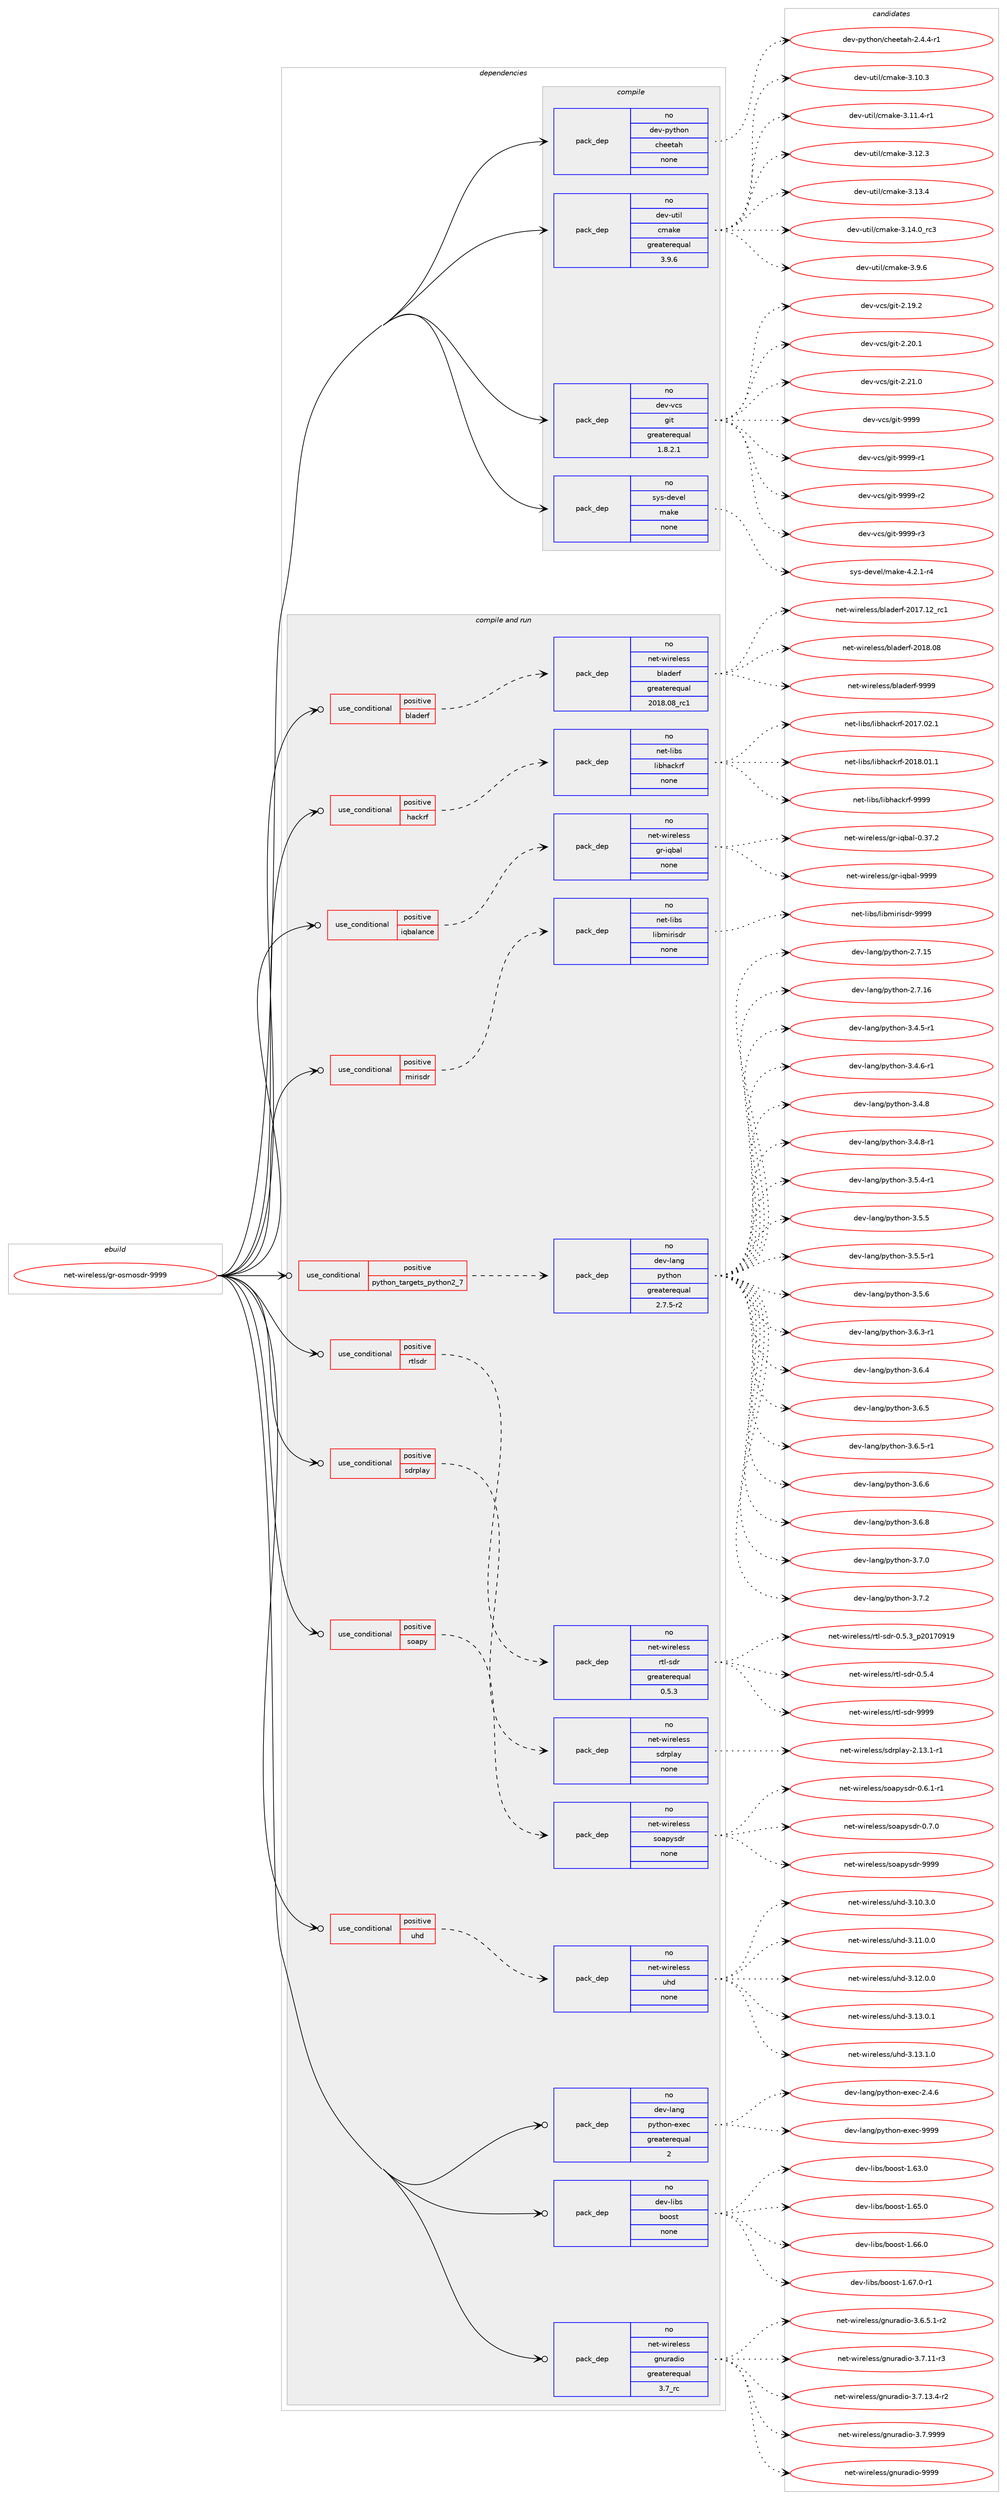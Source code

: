 digraph prolog {

# *************
# Graph options
# *************

newrank=true;
concentrate=true;
compound=true;
graph [rankdir=LR,fontname=Helvetica,fontsize=10,ranksep=1.5];#, ranksep=2.5, nodesep=0.2];
edge  [arrowhead=vee];
node  [fontname=Helvetica,fontsize=10];

# **********
# The ebuild
# **********

subgraph cluster_leftcol {
color=gray;
rank=same;
label=<<i>ebuild</i>>;
id [label="net-wireless/gr-osmosdr-9999", color=red, width=4, href="../net-wireless/gr-osmosdr-9999.svg"];
}

# ****************
# The dependencies
# ****************

subgraph cluster_midcol {
color=gray;
label=<<i>dependencies</i>>;
subgraph cluster_compile {
fillcolor="#eeeeee";
style=filled;
label=<<i>compile</i>>;
subgraph pack1201695 {
dependency1680537 [label=<<TABLE BORDER="0" CELLBORDER="1" CELLSPACING="0" CELLPADDING="4" WIDTH="220"><TR><TD ROWSPAN="6" CELLPADDING="30">pack_dep</TD></TR><TR><TD WIDTH="110">no</TD></TR><TR><TD>dev-python</TD></TR><TR><TD>cheetah</TD></TR><TR><TD>none</TD></TR><TR><TD></TD></TR></TABLE>>, shape=none, color=blue];
}
id:e -> dependency1680537:w [weight=20,style="solid",arrowhead="vee"];
subgraph pack1201696 {
dependency1680538 [label=<<TABLE BORDER="0" CELLBORDER="1" CELLSPACING="0" CELLPADDING="4" WIDTH="220"><TR><TD ROWSPAN="6" CELLPADDING="30">pack_dep</TD></TR><TR><TD WIDTH="110">no</TD></TR><TR><TD>dev-util</TD></TR><TR><TD>cmake</TD></TR><TR><TD>greaterequal</TD></TR><TR><TD>3.9.6</TD></TR></TABLE>>, shape=none, color=blue];
}
id:e -> dependency1680538:w [weight=20,style="solid",arrowhead="vee"];
subgraph pack1201697 {
dependency1680539 [label=<<TABLE BORDER="0" CELLBORDER="1" CELLSPACING="0" CELLPADDING="4" WIDTH="220"><TR><TD ROWSPAN="6" CELLPADDING="30">pack_dep</TD></TR><TR><TD WIDTH="110">no</TD></TR><TR><TD>dev-vcs</TD></TR><TR><TD>git</TD></TR><TR><TD>greaterequal</TD></TR><TR><TD>1.8.2.1</TD></TR></TABLE>>, shape=none, color=blue];
}
id:e -> dependency1680539:w [weight=20,style="solid",arrowhead="vee"];
subgraph pack1201698 {
dependency1680540 [label=<<TABLE BORDER="0" CELLBORDER="1" CELLSPACING="0" CELLPADDING="4" WIDTH="220"><TR><TD ROWSPAN="6" CELLPADDING="30">pack_dep</TD></TR><TR><TD WIDTH="110">no</TD></TR><TR><TD>sys-devel</TD></TR><TR><TD>make</TD></TR><TR><TD>none</TD></TR><TR><TD></TD></TR></TABLE>>, shape=none, color=blue];
}
id:e -> dependency1680540:w [weight=20,style="solid",arrowhead="vee"];
}
subgraph cluster_compileandrun {
fillcolor="#eeeeee";
style=filled;
label=<<i>compile and run</i>>;
subgraph cond451338 {
dependency1680541 [label=<<TABLE BORDER="0" CELLBORDER="1" CELLSPACING="0" CELLPADDING="4"><TR><TD ROWSPAN="3" CELLPADDING="10">use_conditional</TD></TR><TR><TD>positive</TD></TR><TR><TD>bladerf</TD></TR></TABLE>>, shape=none, color=red];
subgraph pack1201699 {
dependency1680542 [label=<<TABLE BORDER="0" CELLBORDER="1" CELLSPACING="0" CELLPADDING="4" WIDTH="220"><TR><TD ROWSPAN="6" CELLPADDING="30">pack_dep</TD></TR><TR><TD WIDTH="110">no</TD></TR><TR><TD>net-wireless</TD></TR><TR><TD>bladerf</TD></TR><TR><TD>greaterequal</TD></TR><TR><TD>2018.08_rc1</TD></TR></TABLE>>, shape=none, color=blue];
}
dependency1680541:e -> dependency1680542:w [weight=20,style="dashed",arrowhead="vee"];
}
id:e -> dependency1680541:w [weight=20,style="solid",arrowhead="odotvee"];
subgraph cond451339 {
dependency1680543 [label=<<TABLE BORDER="0" CELLBORDER="1" CELLSPACING="0" CELLPADDING="4"><TR><TD ROWSPAN="3" CELLPADDING="10">use_conditional</TD></TR><TR><TD>positive</TD></TR><TR><TD>hackrf</TD></TR></TABLE>>, shape=none, color=red];
subgraph pack1201700 {
dependency1680544 [label=<<TABLE BORDER="0" CELLBORDER="1" CELLSPACING="0" CELLPADDING="4" WIDTH="220"><TR><TD ROWSPAN="6" CELLPADDING="30">pack_dep</TD></TR><TR><TD WIDTH="110">no</TD></TR><TR><TD>net-libs</TD></TR><TR><TD>libhackrf</TD></TR><TR><TD>none</TD></TR><TR><TD></TD></TR></TABLE>>, shape=none, color=blue];
}
dependency1680543:e -> dependency1680544:w [weight=20,style="dashed",arrowhead="vee"];
}
id:e -> dependency1680543:w [weight=20,style="solid",arrowhead="odotvee"];
subgraph cond451340 {
dependency1680545 [label=<<TABLE BORDER="0" CELLBORDER="1" CELLSPACING="0" CELLPADDING="4"><TR><TD ROWSPAN="3" CELLPADDING="10">use_conditional</TD></TR><TR><TD>positive</TD></TR><TR><TD>iqbalance</TD></TR></TABLE>>, shape=none, color=red];
subgraph pack1201701 {
dependency1680546 [label=<<TABLE BORDER="0" CELLBORDER="1" CELLSPACING="0" CELLPADDING="4" WIDTH="220"><TR><TD ROWSPAN="6" CELLPADDING="30">pack_dep</TD></TR><TR><TD WIDTH="110">no</TD></TR><TR><TD>net-wireless</TD></TR><TR><TD>gr-iqbal</TD></TR><TR><TD>none</TD></TR><TR><TD></TD></TR></TABLE>>, shape=none, color=blue];
}
dependency1680545:e -> dependency1680546:w [weight=20,style="dashed",arrowhead="vee"];
}
id:e -> dependency1680545:w [weight=20,style="solid",arrowhead="odotvee"];
subgraph cond451341 {
dependency1680547 [label=<<TABLE BORDER="0" CELLBORDER="1" CELLSPACING="0" CELLPADDING="4"><TR><TD ROWSPAN="3" CELLPADDING="10">use_conditional</TD></TR><TR><TD>positive</TD></TR><TR><TD>mirisdr</TD></TR></TABLE>>, shape=none, color=red];
subgraph pack1201702 {
dependency1680548 [label=<<TABLE BORDER="0" CELLBORDER="1" CELLSPACING="0" CELLPADDING="4" WIDTH="220"><TR><TD ROWSPAN="6" CELLPADDING="30">pack_dep</TD></TR><TR><TD WIDTH="110">no</TD></TR><TR><TD>net-libs</TD></TR><TR><TD>libmirisdr</TD></TR><TR><TD>none</TD></TR><TR><TD></TD></TR></TABLE>>, shape=none, color=blue];
}
dependency1680547:e -> dependency1680548:w [weight=20,style="dashed",arrowhead="vee"];
}
id:e -> dependency1680547:w [weight=20,style="solid",arrowhead="odotvee"];
subgraph cond451342 {
dependency1680549 [label=<<TABLE BORDER="0" CELLBORDER="1" CELLSPACING="0" CELLPADDING="4"><TR><TD ROWSPAN="3" CELLPADDING="10">use_conditional</TD></TR><TR><TD>positive</TD></TR><TR><TD>python_targets_python2_7</TD></TR></TABLE>>, shape=none, color=red];
subgraph pack1201703 {
dependency1680550 [label=<<TABLE BORDER="0" CELLBORDER="1" CELLSPACING="0" CELLPADDING="4" WIDTH="220"><TR><TD ROWSPAN="6" CELLPADDING="30">pack_dep</TD></TR><TR><TD WIDTH="110">no</TD></TR><TR><TD>dev-lang</TD></TR><TR><TD>python</TD></TR><TR><TD>greaterequal</TD></TR><TR><TD>2.7.5-r2</TD></TR></TABLE>>, shape=none, color=blue];
}
dependency1680549:e -> dependency1680550:w [weight=20,style="dashed",arrowhead="vee"];
}
id:e -> dependency1680549:w [weight=20,style="solid",arrowhead="odotvee"];
subgraph cond451343 {
dependency1680551 [label=<<TABLE BORDER="0" CELLBORDER="1" CELLSPACING="0" CELLPADDING="4"><TR><TD ROWSPAN="3" CELLPADDING="10">use_conditional</TD></TR><TR><TD>positive</TD></TR><TR><TD>rtlsdr</TD></TR></TABLE>>, shape=none, color=red];
subgraph pack1201704 {
dependency1680552 [label=<<TABLE BORDER="0" CELLBORDER="1" CELLSPACING="0" CELLPADDING="4" WIDTH="220"><TR><TD ROWSPAN="6" CELLPADDING="30">pack_dep</TD></TR><TR><TD WIDTH="110">no</TD></TR><TR><TD>net-wireless</TD></TR><TR><TD>rtl-sdr</TD></TR><TR><TD>greaterequal</TD></TR><TR><TD>0.5.3</TD></TR></TABLE>>, shape=none, color=blue];
}
dependency1680551:e -> dependency1680552:w [weight=20,style="dashed",arrowhead="vee"];
}
id:e -> dependency1680551:w [weight=20,style="solid",arrowhead="odotvee"];
subgraph cond451344 {
dependency1680553 [label=<<TABLE BORDER="0" CELLBORDER="1" CELLSPACING="0" CELLPADDING="4"><TR><TD ROWSPAN="3" CELLPADDING="10">use_conditional</TD></TR><TR><TD>positive</TD></TR><TR><TD>sdrplay</TD></TR></TABLE>>, shape=none, color=red];
subgraph pack1201705 {
dependency1680554 [label=<<TABLE BORDER="0" CELLBORDER="1" CELLSPACING="0" CELLPADDING="4" WIDTH="220"><TR><TD ROWSPAN="6" CELLPADDING="30">pack_dep</TD></TR><TR><TD WIDTH="110">no</TD></TR><TR><TD>net-wireless</TD></TR><TR><TD>sdrplay</TD></TR><TR><TD>none</TD></TR><TR><TD></TD></TR></TABLE>>, shape=none, color=blue];
}
dependency1680553:e -> dependency1680554:w [weight=20,style="dashed",arrowhead="vee"];
}
id:e -> dependency1680553:w [weight=20,style="solid",arrowhead="odotvee"];
subgraph cond451345 {
dependency1680555 [label=<<TABLE BORDER="0" CELLBORDER="1" CELLSPACING="0" CELLPADDING="4"><TR><TD ROWSPAN="3" CELLPADDING="10">use_conditional</TD></TR><TR><TD>positive</TD></TR><TR><TD>soapy</TD></TR></TABLE>>, shape=none, color=red];
subgraph pack1201706 {
dependency1680556 [label=<<TABLE BORDER="0" CELLBORDER="1" CELLSPACING="0" CELLPADDING="4" WIDTH="220"><TR><TD ROWSPAN="6" CELLPADDING="30">pack_dep</TD></TR><TR><TD WIDTH="110">no</TD></TR><TR><TD>net-wireless</TD></TR><TR><TD>soapysdr</TD></TR><TR><TD>none</TD></TR><TR><TD></TD></TR></TABLE>>, shape=none, color=blue];
}
dependency1680555:e -> dependency1680556:w [weight=20,style="dashed",arrowhead="vee"];
}
id:e -> dependency1680555:w [weight=20,style="solid",arrowhead="odotvee"];
subgraph cond451346 {
dependency1680557 [label=<<TABLE BORDER="0" CELLBORDER="1" CELLSPACING="0" CELLPADDING="4"><TR><TD ROWSPAN="3" CELLPADDING="10">use_conditional</TD></TR><TR><TD>positive</TD></TR><TR><TD>uhd</TD></TR></TABLE>>, shape=none, color=red];
subgraph pack1201707 {
dependency1680558 [label=<<TABLE BORDER="0" CELLBORDER="1" CELLSPACING="0" CELLPADDING="4" WIDTH="220"><TR><TD ROWSPAN="6" CELLPADDING="30">pack_dep</TD></TR><TR><TD WIDTH="110">no</TD></TR><TR><TD>net-wireless</TD></TR><TR><TD>uhd</TD></TR><TR><TD>none</TD></TR><TR><TD></TD></TR></TABLE>>, shape=none, color=blue];
}
dependency1680557:e -> dependency1680558:w [weight=20,style="dashed",arrowhead="vee"];
}
id:e -> dependency1680557:w [weight=20,style="solid",arrowhead="odotvee"];
subgraph pack1201708 {
dependency1680559 [label=<<TABLE BORDER="0" CELLBORDER="1" CELLSPACING="0" CELLPADDING="4" WIDTH="220"><TR><TD ROWSPAN="6" CELLPADDING="30">pack_dep</TD></TR><TR><TD WIDTH="110">no</TD></TR><TR><TD>dev-lang</TD></TR><TR><TD>python-exec</TD></TR><TR><TD>greaterequal</TD></TR><TR><TD>2</TD></TR></TABLE>>, shape=none, color=blue];
}
id:e -> dependency1680559:w [weight=20,style="solid",arrowhead="odotvee"];
subgraph pack1201709 {
dependency1680560 [label=<<TABLE BORDER="0" CELLBORDER="1" CELLSPACING="0" CELLPADDING="4" WIDTH="220"><TR><TD ROWSPAN="6" CELLPADDING="30">pack_dep</TD></TR><TR><TD WIDTH="110">no</TD></TR><TR><TD>dev-libs</TD></TR><TR><TD>boost</TD></TR><TR><TD>none</TD></TR><TR><TD></TD></TR></TABLE>>, shape=none, color=blue];
}
id:e -> dependency1680560:w [weight=20,style="solid",arrowhead="odotvee"];
subgraph pack1201710 {
dependency1680561 [label=<<TABLE BORDER="0" CELLBORDER="1" CELLSPACING="0" CELLPADDING="4" WIDTH="220"><TR><TD ROWSPAN="6" CELLPADDING="30">pack_dep</TD></TR><TR><TD WIDTH="110">no</TD></TR><TR><TD>net-wireless</TD></TR><TR><TD>gnuradio</TD></TR><TR><TD>greaterequal</TD></TR><TR><TD>3.7_rc</TD></TR></TABLE>>, shape=none, color=blue];
}
id:e -> dependency1680561:w [weight=20,style="solid",arrowhead="odotvee"];
}
subgraph cluster_run {
fillcolor="#eeeeee";
style=filled;
label=<<i>run</i>>;
}
}

# **************
# The candidates
# **************

subgraph cluster_choices {
rank=same;
color=gray;
label=<<i>candidates</i>>;

subgraph choice1201695 {
color=black;
nodesep=1;
choice100101118451121211161041111104799104101101116971044550465246524511449 [label="dev-python/cheetah-2.4.4-r1", color=red, width=4,href="../dev-python/cheetah-2.4.4-r1.svg"];
dependency1680537:e -> choice100101118451121211161041111104799104101101116971044550465246524511449:w [style=dotted,weight="100"];
}
subgraph choice1201696 {
color=black;
nodesep=1;
choice1001011184511711610510847991099710710145514649484651 [label="dev-util/cmake-3.10.3", color=red, width=4,href="../dev-util/cmake-3.10.3.svg"];
choice10010111845117116105108479910997107101455146494946524511449 [label="dev-util/cmake-3.11.4-r1", color=red, width=4,href="../dev-util/cmake-3.11.4-r1.svg"];
choice1001011184511711610510847991099710710145514649504651 [label="dev-util/cmake-3.12.3", color=red, width=4,href="../dev-util/cmake-3.12.3.svg"];
choice1001011184511711610510847991099710710145514649514652 [label="dev-util/cmake-3.13.4", color=red, width=4,href="../dev-util/cmake-3.13.4.svg"];
choice1001011184511711610510847991099710710145514649524648951149951 [label="dev-util/cmake-3.14.0_rc3", color=red, width=4,href="../dev-util/cmake-3.14.0_rc3.svg"];
choice10010111845117116105108479910997107101455146574654 [label="dev-util/cmake-3.9.6", color=red, width=4,href="../dev-util/cmake-3.9.6.svg"];
dependency1680538:e -> choice1001011184511711610510847991099710710145514649484651:w [style=dotted,weight="100"];
dependency1680538:e -> choice10010111845117116105108479910997107101455146494946524511449:w [style=dotted,weight="100"];
dependency1680538:e -> choice1001011184511711610510847991099710710145514649504651:w [style=dotted,weight="100"];
dependency1680538:e -> choice1001011184511711610510847991099710710145514649514652:w [style=dotted,weight="100"];
dependency1680538:e -> choice1001011184511711610510847991099710710145514649524648951149951:w [style=dotted,weight="100"];
dependency1680538:e -> choice10010111845117116105108479910997107101455146574654:w [style=dotted,weight="100"];
}
subgraph choice1201697 {
color=black;
nodesep=1;
choice10010111845118991154710310511645504649574650 [label="dev-vcs/git-2.19.2", color=red, width=4,href="../dev-vcs/git-2.19.2.svg"];
choice10010111845118991154710310511645504650484649 [label="dev-vcs/git-2.20.1", color=red, width=4,href="../dev-vcs/git-2.20.1.svg"];
choice10010111845118991154710310511645504650494648 [label="dev-vcs/git-2.21.0", color=red, width=4,href="../dev-vcs/git-2.21.0.svg"];
choice1001011184511899115471031051164557575757 [label="dev-vcs/git-9999", color=red, width=4,href="../dev-vcs/git-9999.svg"];
choice10010111845118991154710310511645575757574511449 [label="dev-vcs/git-9999-r1", color=red, width=4,href="../dev-vcs/git-9999-r1.svg"];
choice10010111845118991154710310511645575757574511450 [label="dev-vcs/git-9999-r2", color=red, width=4,href="../dev-vcs/git-9999-r2.svg"];
choice10010111845118991154710310511645575757574511451 [label="dev-vcs/git-9999-r3", color=red, width=4,href="../dev-vcs/git-9999-r3.svg"];
dependency1680539:e -> choice10010111845118991154710310511645504649574650:w [style=dotted,weight="100"];
dependency1680539:e -> choice10010111845118991154710310511645504650484649:w [style=dotted,weight="100"];
dependency1680539:e -> choice10010111845118991154710310511645504650494648:w [style=dotted,weight="100"];
dependency1680539:e -> choice1001011184511899115471031051164557575757:w [style=dotted,weight="100"];
dependency1680539:e -> choice10010111845118991154710310511645575757574511449:w [style=dotted,weight="100"];
dependency1680539:e -> choice10010111845118991154710310511645575757574511450:w [style=dotted,weight="100"];
dependency1680539:e -> choice10010111845118991154710310511645575757574511451:w [style=dotted,weight="100"];
}
subgraph choice1201698 {
color=black;
nodesep=1;
choice1151211154510010111810110847109971071014552465046494511452 [label="sys-devel/make-4.2.1-r4", color=red, width=4,href="../sys-devel/make-4.2.1-r4.svg"];
dependency1680540:e -> choice1151211154510010111810110847109971071014552465046494511452:w [style=dotted,weight="100"];
}
subgraph choice1201699 {
color=black;
nodesep=1;
choice110101116451191051141011081011151154798108971001011141024550484955464950951149949 [label="net-wireless/bladerf-2017.12_rc1", color=red, width=4,href="../net-wireless/bladerf-2017.12_rc1.svg"];
choice110101116451191051141011081011151154798108971001011141024550484956464856 [label="net-wireless/bladerf-2018.08", color=red, width=4,href="../net-wireless/bladerf-2018.08.svg"];
choice110101116451191051141011081011151154798108971001011141024557575757 [label="net-wireless/bladerf-9999", color=red, width=4,href="../net-wireless/bladerf-9999.svg"];
dependency1680542:e -> choice110101116451191051141011081011151154798108971001011141024550484955464950951149949:w [style=dotted,weight="100"];
dependency1680542:e -> choice110101116451191051141011081011151154798108971001011141024550484956464856:w [style=dotted,weight="100"];
dependency1680542:e -> choice110101116451191051141011081011151154798108971001011141024557575757:w [style=dotted,weight="100"];
}
subgraph choice1201700 {
color=black;
nodesep=1;
choice11010111645108105981154710810598104979910711410245504849554648504649 [label="net-libs/libhackrf-2017.02.1", color=red, width=4,href="../net-libs/libhackrf-2017.02.1.svg"];
choice11010111645108105981154710810598104979910711410245504849564648494649 [label="net-libs/libhackrf-2018.01.1", color=red, width=4,href="../net-libs/libhackrf-2018.01.1.svg"];
choice1101011164510810598115471081059810497991071141024557575757 [label="net-libs/libhackrf-9999", color=red, width=4,href="../net-libs/libhackrf-9999.svg"];
dependency1680544:e -> choice11010111645108105981154710810598104979910711410245504849554648504649:w [style=dotted,weight="100"];
dependency1680544:e -> choice11010111645108105981154710810598104979910711410245504849564648494649:w [style=dotted,weight="100"];
dependency1680544:e -> choice1101011164510810598115471081059810497991071141024557575757:w [style=dotted,weight="100"];
}
subgraph choice1201701 {
color=black;
nodesep=1;
choice110101116451191051141011081011151154710311445105113989710845484651554650 [label="net-wireless/gr-iqbal-0.37.2", color=red, width=4,href="../net-wireless/gr-iqbal-0.37.2.svg"];
choice11010111645119105114101108101115115471031144510511398971084557575757 [label="net-wireless/gr-iqbal-9999", color=red, width=4,href="../net-wireless/gr-iqbal-9999.svg"];
dependency1680546:e -> choice110101116451191051141011081011151154710311445105113989710845484651554650:w [style=dotted,weight="100"];
dependency1680546:e -> choice11010111645119105114101108101115115471031144510511398971084557575757:w [style=dotted,weight="100"];
}
subgraph choice1201702 {
color=black;
nodesep=1;
choice110101116451081059811547108105981091051141051151001144557575757 [label="net-libs/libmirisdr-9999", color=red, width=4,href="../net-libs/libmirisdr-9999.svg"];
dependency1680548:e -> choice110101116451081059811547108105981091051141051151001144557575757:w [style=dotted,weight="100"];
}
subgraph choice1201703 {
color=black;
nodesep=1;
choice10010111845108971101034711212111610411111045504655464953 [label="dev-lang/python-2.7.15", color=red, width=4,href="../dev-lang/python-2.7.15.svg"];
choice10010111845108971101034711212111610411111045504655464954 [label="dev-lang/python-2.7.16", color=red, width=4,href="../dev-lang/python-2.7.16.svg"];
choice1001011184510897110103471121211161041111104551465246534511449 [label="dev-lang/python-3.4.5-r1", color=red, width=4,href="../dev-lang/python-3.4.5-r1.svg"];
choice1001011184510897110103471121211161041111104551465246544511449 [label="dev-lang/python-3.4.6-r1", color=red, width=4,href="../dev-lang/python-3.4.6-r1.svg"];
choice100101118451089711010347112121116104111110455146524656 [label="dev-lang/python-3.4.8", color=red, width=4,href="../dev-lang/python-3.4.8.svg"];
choice1001011184510897110103471121211161041111104551465246564511449 [label="dev-lang/python-3.4.8-r1", color=red, width=4,href="../dev-lang/python-3.4.8-r1.svg"];
choice1001011184510897110103471121211161041111104551465346524511449 [label="dev-lang/python-3.5.4-r1", color=red, width=4,href="../dev-lang/python-3.5.4-r1.svg"];
choice100101118451089711010347112121116104111110455146534653 [label="dev-lang/python-3.5.5", color=red, width=4,href="../dev-lang/python-3.5.5.svg"];
choice1001011184510897110103471121211161041111104551465346534511449 [label="dev-lang/python-3.5.5-r1", color=red, width=4,href="../dev-lang/python-3.5.5-r1.svg"];
choice100101118451089711010347112121116104111110455146534654 [label="dev-lang/python-3.5.6", color=red, width=4,href="../dev-lang/python-3.5.6.svg"];
choice1001011184510897110103471121211161041111104551465446514511449 [label="dev-lang/python-3.6.3-r1", color=red, width=4,href="../dev-lang/python-3.6.3-r1.svg"];
choice100101118451089711010347112121116104111110455146544652 [label="dev-lang/python-3.6.4", color=red, width=4,href="../dev-lang/python-3.6.4.svg"];
choice100101118451089711010347112121116104111110455146544653 [label="dev-lang/python-3.6.5", color=red, width=4,href="../dev-lang/python-3.6.5.svg"];
choice1001011184510897110103471121211161041111104551465446534511449 [label="dev-lang/python-3.6.5-r1", color=red, width=4,href="../dev-lang/python-3.6.5-r1.svg"];
choice100101118451089711010347112121116104111110455146544654 [label="dev-lang/python-3.6.6", color=red, width=4,href="../dev-lang/python-3.6.6.svg"];
choice100101118451089711010347112121116104111110455146544656 [label="dev-lang/python-3.6.8", color=red, width=4,href="../dev-lang/python-3.6.8.svg"];
choice100101118451089711010347112121116104111110455146554648 [label="dev-lang/python-3.7.0", color=red, width=4,href="../dev-lang/python-3.7.0.svg"];
choice100101118451089711010347112121116104111110455146554650 [label="dev-lang/python-3.7.2", color=red, width=4,href="../dev-lang/python-3.7.2.svg"];
dependency1680550:e -> choice10010111845108971101034711212111610411111045504655464953:w [style=dotted,weight="100"];
dependency1680550:e -> choice10010111845108971101034711212111610411111045504655464954:w [style=dotted,weight="100"];
dependency1680550:e -> choice1001011184510897110103471121211161041111104551465246534511449:w [style=dotted,weight="100"];
dependency1680550:e -> choice1001011184510897110103471121211161041111104551465246544511449:w [style=dotted,weight="100"];
dependency1680550:e -> choice100101118451089711010347112121116104111110455146524656:w [style=dotted,weight="100"];
dependency1680550:e -> choice1001011184510897110103471121211161041111104551465246564511449:w [style=dotted,weight="100"];
dependency1680550:e -> choice1001011184510897110103471121211161041111104551465346524511449:w [style=dotted,weight="100"];
dependency1680550:e -> choice100101118451089711010347112121116104111110455146534653:w [style=dotted,weight="100"];
dependency1680550:e -> choice1001011184510897110103471121211161041111104551465346534511449:w [style=dotted,weight="100"];
dependency1680550:e -> choice100101118451089711010347112121116104111110455146534654:w [style=dotted,weight="100"];
dependency1680550:e -> choice1001011184510897110103471121211161041111104551465446514511449:w [style=dotted,weight="100"];
dependency1680550:e -> choice100101118451089711010347112121116104111110455146544652:w [style=dotted,weight="100"];
dependency1680550:e -> choice100101118451089711010347112121116104111110455146544653:w [style=dotted,weight="100"];
dependency1680550:e -> choice1001011184510897110103471121211161041111104551465446534511449:w [style=dotted,weight="100"];
dependency1680550:e -> choice100101118451089711010347112121116104111110455146544654:w [style=dotted,weight="100"];
dependency1680550:e -> choice100101118451089711010347112121116104111110455146544656:w [style=dotted,weight="100"];
dependency1680550:e -> choice100101118451089711010347112121116104111110455146554648:w [style=dotted,weight="100"];
dependency1680550:e -> choice100101118451089711010347112121116104111110455146554650:w [style=dotted,weight="100"];
}
subgraph choice1201704 {
color=black;
nodesep=1;
choice110101116451191051141011081011151154711411610845115100114454846534651951125048495548574957 [label="net-wireless/rtl-sdr-0.5.3_p20170919", color=red, width=4,href="../net-wireless/rtl-sdr-0.5.3_p20170919.svg"];
choice110101116451191051141011081011151154711411610845115100114454846534652 [label="net-wireless/rtl-sdr-0.5.4", color=red, width=4,href="../net-wireless/rtl-sdr-0.5.4.svg"];
choice1101011164511910511410110810111511547114116108451151001144557575757 [label="net-wireless/rtl-sdr-9999", color=red, width=4,href="../net-wireless/rtl-sdr-9999.svg"];
dependency1680552:e -> choice110101116451191051141011081011151154711411610845115100114454846534651951125048495548574957:w [style=dotted,weight="100"];
dependency1680552:e -> choice110101116451191051141011081011151154711411610845115100114454846534652:w [style=dotted,weight="100"];
dependency1680552:e -> choice1101011164511910511410110810111511547114116108451151001144557575757:w [style=dotted,weight="100"];
}
subgraph choice1201705 {
color=black;
nodesep=1;
choice110101116451191051141011081011151154711510011411210897121455046495146494511449 [label="net-wireless/sdrplay-2.13.1-r1", color=red, width=4,href="../net-wireless/sdrplay-2.13.1-r1.svg"];
dependency1680554:e -> choice110101116451191051141011081011151154711510011411210897121455046495146494511449:w [style=dotted,weight="100"];
}
subgraph choice1201706 {
color=black;
nodesep=1;
choice1101011164511910511410110810111511547115111971121211151001144548465446494511449 [label="net-wireless/soapysdr-0.6.1-r1", color=red, width=4,href="../net-wireless/soapysdr-0.6.1-r1.svg"];
choice110101116451191051141011081011151154711511197112121115100114454846554648 [label="net-wireless/soapysdr-0.7.0", color=red, width=4,href="../net-wireless/soapysdr-0.7.0.svg"];
choice1101011164511910511410110810111511547115111971121211151001144557575757 [label="net-wireless/soapysdr-9999", color=red, width=4,href="../net-wireless/soapysdr-9999.svg"];
dependency1680556:e -> choice1101011164511910511410110810111511547115111971121211151001144548465446494511449:w [style=dotted,weight="100"];
dependency1680556:e -> choice110101116451191051141011081011151154711511197112121115100114454846554648:w [style=dotted,weight="100"];
dependency1680556:e -> choice1101011164511910511410110810111511547115111971121211151001144557575757:w [style=dotted,weight="100"];
}
subgraph choice1201707 {
color=black;
nodesep=1;
choice1101011164511910511410110810111511547117104100455146494846514648 [label="net-wireless/uhd-3.10.3.0", color=red, width=4,href="../net-wireless/uhd-3.10.3.0.svg"];
choice1101011164511910511410110810111511547117104100455146494946484648 [label="net-wireless/uhd-3.11.0.0", color=red, width=4,href="../net-wireless/uhd-3.11.0.0.svg"];
choice1101011164511910511410110810111511547117104100455146495046484648 [label="net-wireless/uhd-3.12.0.0", color=red, width=4,href="../net-wireless/uhd-3.12.0.0.svg"];
choice1101011164511910511410110810111511547117104100455146495146484649 [label="net-wireless/uhd-3.13.0.1", color=red, width=4,href="../net-wireless/uhd-3.13.0.1.svg"];
choice1101011164511910511410110810111511547117104100455146495146494648 [label="net-wireless/uhd-3.13.1.0", color=red, width=4,href="../net-wireless/uhd-3.13.1.0.svg"];
dependency1680558:e -> choice1101011164511910511410110810111511547117104100455146494846514648:w [style=dotted,weight="100"];
dependency1680558:e -> choice1101011164511910511410110810111511547117104100455146494946484648:w [style=dotted,weight="100"];
dependency1680558:e -> choice1101011164511910511410110810111511547117104100455146495046484648:w [style=dotted,weight="100"];
dependency1680558:e -> choice1101011164511910511410110810111511547117104100455146495146484649:w [style=dotted,weight="100"];
dependency1680558:e -> choice1101011164511910511410110810111511547117104100455146495146494648:w [style=dotted,weight="100"];
}
subgraph choice1201708 {
color=black;
nodesep=1;
choice1001011184510897110103471121211161041111104510112010199455046524654 [label="dev-lang/python-exec-2.4.6", color=red, width=4,href="../dev-lang/python-exec-2.4.6.svg"];
choice10010111845108971101034711212111610411111045101120101994557575757 [label="dev-lang/python-exec-9999", color=red, width=4,href="../dev-lang/python-exec-9999.svg"];
dependency1680559:e -> choice1001011184510897110103471121211161041111104510112010199455046524654:w [style=dotted,weight="100"];
dependency1680559:e -> choice10010111845108971101034711212111610411111045101120101994557575757:w [style=dotted,weight="100"];
}
subgraph choice1201709 {
color=black;
nodesep=1;
choice1001011184510810598115479811111111511645494654514648 [label="dev-libs/boost-1.63.0", color=red, width=4,href="../dev-libs/boost-1.63.0.svg"];
choice1001011184510810598115479811111111511645494654534648 [label="dev-libs/boost-1.65.0", color=red, width=4,href="../dev-libs/boost-1.65.0.svg"];
choice1001011184510810598115479811111111511645494654544648 [label="dev-libs/boost-1.66.0", color=red, width=4,href="../dev-libs/boost-1.66.0.svg"];
choice10010111845108105981154798111111115116454946545546484511449 [label="dev-libs/boost-1.67.0-r1", color=red, width=4,href="../dev-libs/boost-1.67.0-r1.svg"];
dependency1680560:e -> choice1001011184510810598115479811111111511645494654514648:w [style=dotted,weight="100"];
dependency1680560:e -> choice1001011184510810598115479811111111511645494654534648:w [style=dotted,weight="100"];
dependency1680560:e -> choice1001011184510810598115479811111111511645494654544648:w [style=dotted,weight="100"];
dependency1680560:e -> choice10010111845108105981154798111111115116454946545546484511449:w [style=dotted,weight="100"];
}
subgraph choice1201710 {
color=black;
nodesep=1;
choice11010111645119105114101108101115115471031101171149710010511145514654465346494511450 [label="net-wireless/gnuradio-3.6.5.1-r2", color=red, width=4,href="../net-wireless/gnuradio-3.6.5.1-r2.svg"];
choice110101116451191051141011081011151154710311011711497100105111455146554649494511451 [label="net-wireless/gnuradio-3.7.11-r3", color=red, width=4,href="../net-wireless/gnuradio-3.7.11-r3.svg"];
choice1101011164511910511410110810111511547103110117114971001051114551465546495146524511450 [label="net-wireless/gnuradio-3.7.13.4-r2", color=red, width=4,href="../net-wireless/gnuradio-3.7.13.4-r2.svg"];
choice110101116451191051141011081011151154710311011711497100105111455146554657575757 [label="net-wireless/gnuradio-3.7.9999", color=red, width=4,href="../net-wireless/gnuradio-3.7.9999.svg"];
choice1101011164511910511410110810111511547103110117114971001051114557575757 [label="net-wireless/gnuradio-9999", color=red, width=4,href="../net-wireless/gnuradio-9999.svg"];
dependency1680561:e -> choice11010111645119105114101108101115115471031101171149710010511145514654465346494511450:w [style=dotted,weight="100"];
dependency1680561:e -> choice110101116451191051141011081011151154710311011711497100105111455146554649494511451:w [style=dotted,weight="100"];
dependency1680561:e -> choice1101011164511910511410110810111511547103110117114971001051114551465546495146524511450:w [style=dotted,weight="100"];
dependency1680561:e -> choice110101116451191051141011081011151154710311011711497100105111455146554657575757:w [style=dotted,weight="100"];
dependency1680561:e -> choice1101011164511910511410110810111511547103110117114971001051114557575757:w [style=dotted,weight="100"];
}
}

}
